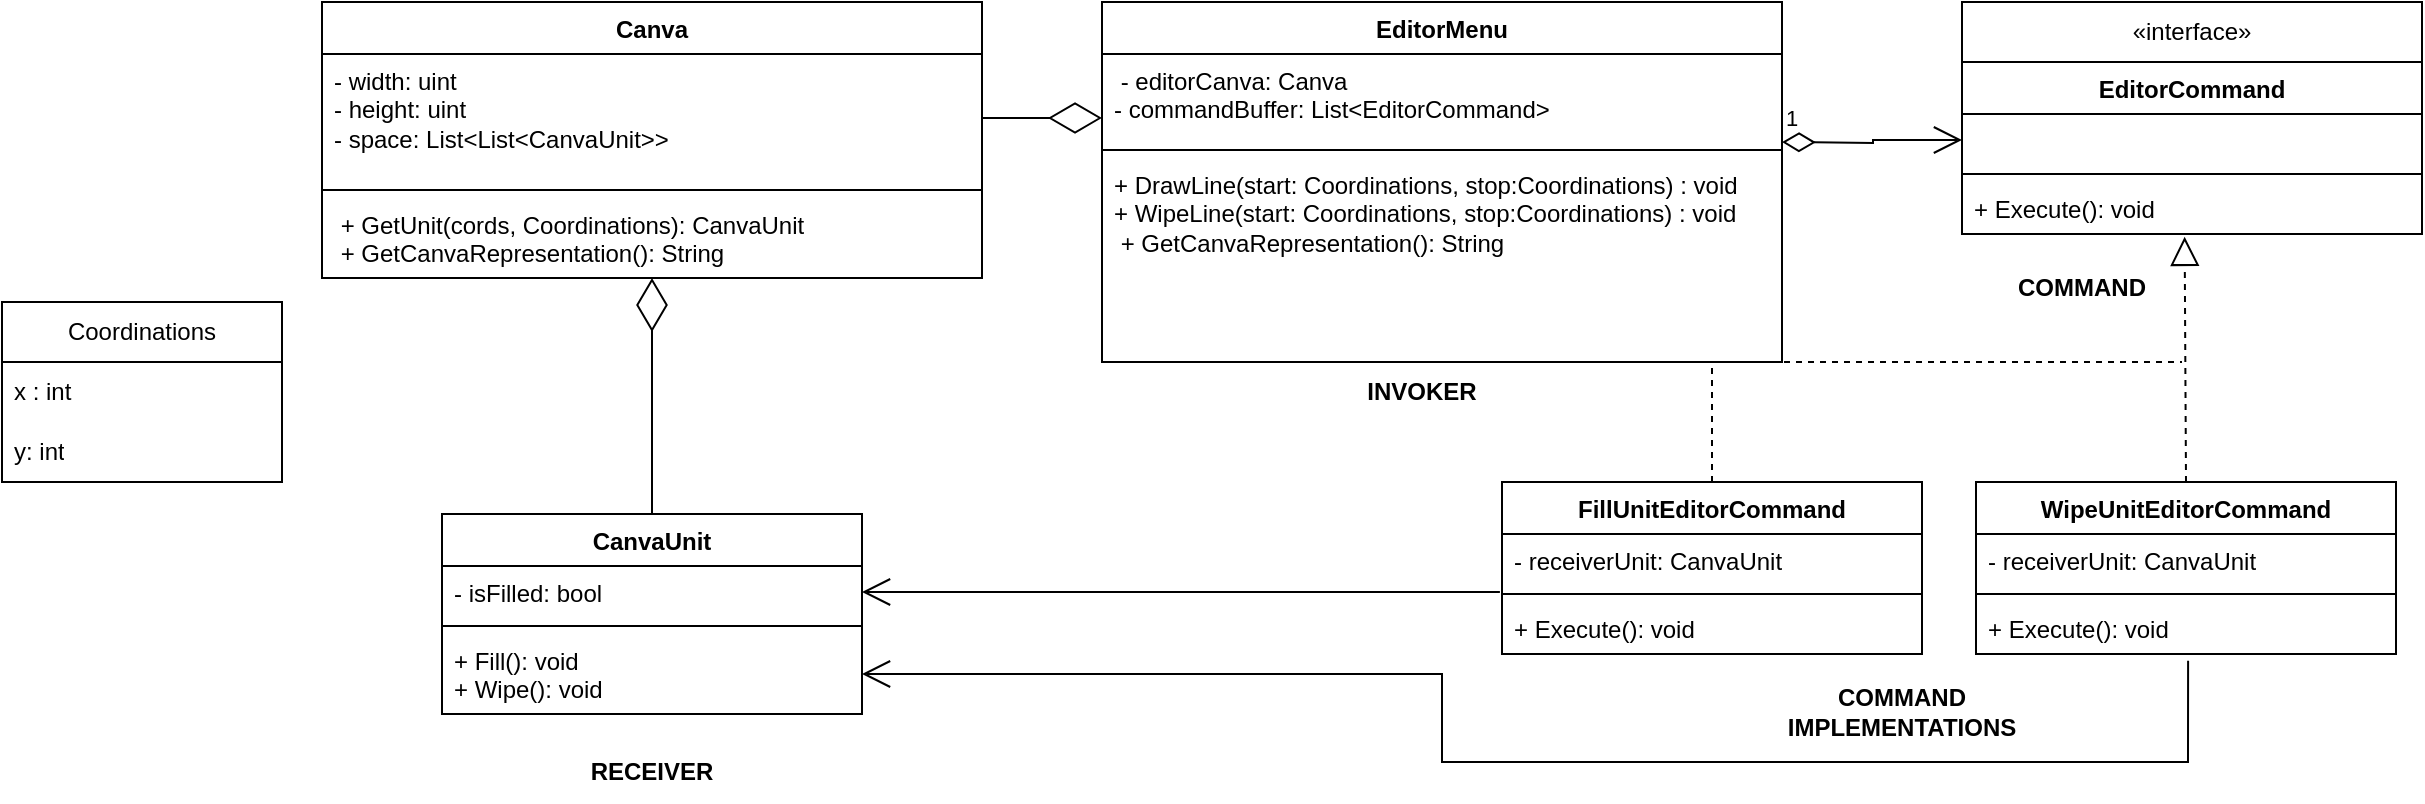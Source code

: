 <mxfile version="21.2.1" type="device">
  <diagram name="Strona-1" id="BchxE57i_t1PECSyct9q">
    <mxGraphModel dx="2103" dy="606" grid="1" gridSize="10" guides="1" tooltips="1" connect="1" arrows="1" fold="1" page="1" pageScale="1" pageWidth="827" pageHeight="1169" math="0" shadow="0">
      <root>
        <mxCell id="0" />
        <mxCell id="1" parent="0" />
        <mxCell id="ITwDlLuQBXxI53-09EQk-1" value="EditorCommand" style="swimlane;fontStyle=1;align=center;verticalAlign=top;childLayout=stackLayout;horizontal=1;startSize=26;horizontalStack=0;resizeParent=1;resizeParentMax=0;resizeLast=0;collapsible=1;marginBottom=0;whiteSpace=wrap;html=1;" parent="1" vertex="1">
          <mxGeometry x="540" y="130" width="230" height="86" as="geometry" />
        </mxCell>
        <mxCell id="ITwDlLuQBXxI53-09EQk-2" value="&amp;nbsp;" style="text;strokeColor=none;fillColor=none;align=left;verticalAlign=top;spacingLeft=4;spacingRight=4;overflow=hidden;rotatable=0;points=[[0,0.5],[1,0.5]];portConstraint=eastwest;whiteSpace=wrap;html=1;" parent="ITwDlLuQBXxI53-09EQk-1" vertex="1">
          <mxGeometry y="26" width="230" height="26" as="geometry" />
        </mxCell>
        <mxCell id="ITwDlLuQBXxI53-09EQk-3" value="" style="line;strokeWidth=1;fillColor=none;align=left;verticalAlign=middle;spacingTop=-1;spacingLeft=3;spacingRight=3;rotatable=0;labelPosition=right;points=[];portConstraint=eastwest;strokeColor=inherit;" parent="ITwDlLuQBXxI53-09EQk-1" vertex="1">
          <mxGeometry y="52" width="230" height="8" as="geometry" />
        </mxCell>
        <mxCell id="ITwDlLuQBXxI53-09EQk-4" value="+ Execute(): void" style="text;strokeColor=none;fillColor=none;align=left;verticalAlign=top;spacingLeft=4;spacingRight=4;overflow=hidden;rotatable=0;points=[[0,0.5],[1,0.5]];portConstraint=eastwest;whiteSpace=wrap;html=1;" parent="ITwDlLuQBXxI53-09EQk-1" vertex="1">
          <mxGeometry y="60" width="230" height="26" as="geometry" />
        </mxCell>
        <mxCell id="ITwDlLuQBXxI53-09EQk-5" value="«interface»&lt;br&gt;" style="html=1;whiteSpace=wrap;" parent="1" vertex="1">
          <mxGeometry x="540" y="100" width="230" height="30" as="geometry" />
        </mxCell>
        <mxCell id="ITwDlLuQBXxI53-09EQk-6" value="FillUnitEditorCommand" style="swimlane;fontStyle=1;align=center;verticalAlign=top;childLayout=stackLayout;horizontal=1;startSize=26;horizontalStack=0;resizeParent=1;resizeParentMax=0;resizeLast=0;collapsible=1;marginBottom=0;whiteSpace=wrap;html=1;" parent="1" vertex="1">
          <mxGeometry x="310" y="340" width="210" height="86" as="geometry" />
        </mxCell>
        <mxCell id="ITwDlLuQBXxI53-09EQk-7" value="- receiverUnit: CanvaUnit" style="text;strokeColor=none;fillColor=none;align=left;verticalAlign=top;spacingLeft=4;spacingRight=4;overflow=hidden;rotatable=0;points=[[0,0.5],[1,0.5]];portConstraint=eastwest;whiteSpace=wrap;html=1;" parent="ITwDlLuQBXxI53-09EQk-6" vertex="1">
          <mxGeometry y="26" width="210" height="26" as="geometry" />
        </mxCell>
        <mxCell id="ITwDlLuQBXxI53-09EQk-8" value="" style="line;strokeWidth=1;fillColor=none;align=left;verticalAlign=middle;spacingTop=-1;spacingLeft=3;spacingRight=3;rotatable=0;labelPosition=right;points=[];portConstraint=eastwest;strokeColor=inherit;" parent="ITwDlLuQBXxI53-09EQk-6" vertex="1">
          <mxGeometry y="52" width="210" height="8" as="geometry" />
        </mxCell>
        <mxCell id="ITwDlLuQBXxI53-09EQk-9" value="+ Execute(): void" style="text;strokeColor=none;fillColor=none;align=left;verticalAlign=top;spacingLeft=4;spacingRight=4;overflow=hidden;rotatable=0;points=[[0,0.5],[1,0.5]];portConstraint=eastwest;whiteSpace=wrap;html=1;" parent="ITwDlLuQBXxI53-09EQk-6" vertex="1">
          <mxGeometry y="60" width="210" height="26" as="geometry" />
        </mxCell>
        <mxCell id="ITwDlLuQBXxI53-09EQk-10" value="WipeUnitEditorCommand" style="swimlane;fontStyle=1;align=center;verticalAlign=top;childLayout=stackLayout;horizontal=1;startSize=26;horizontalStack=0;resizeParent=1;resizeParentMax=0;resizeLast=0;collapsible=1;marginBottom=0;whiteSpace=wrap;html=1;" parent="1" vertex="1">
          <mxGeometry x="547" y="340" width="210" height="86" as="geometry" />
        </mxCell>
        <mxCell id="ITwDlLuQBXxI53-09EQk-11" value="- receiverUnit: CanvaUnit" style="text;strokeColor=none;fillColor=none;align=left;verticalAlign=top;spacingLeft=4;spacingRight=4;overflow=hidden;rotatable=0;points=[[0,0.5],[1,0.5]];portConstraint=eastwest;whiteSpace=wrap;html=1;" parent="ITwDlLuQBXxI53-09EQk-10" vertex="1">
          <mxGeometry y="26" width="210" height="26" as="geometry" />
        </mxCell>
        <mxCell id="ITwDlLuQBXxI53-09EQk-12" value="" style="line;strokeWidth=1;fillColor=none;align=left;verticalAlign=middle;spacingTop=-1;spacingLeft=3;spacingRight=3;rotatable=0;labelPosition=right;points=[];portConstraint=eastwest;strokeColor=inherit;" parent="ITwDlLuQBXxI53-09EQk-10" vertex="1">
          <mxGeometry y="52" width="210" height="8" as="geometry" />
        </mxCell>
        <mxCell id="ITwDlLuQBXxI53-09EQk-13" value="+ Execute(): void" style="text;strokeColor=none;fillColor=none;align=left;verticalAlign=top;spacingLeft=4;spacingRight=4;overflow=hidden;rotatable=0;points=[[0,0.5],[1,0.5]];portConstraint=eastwest;whiteSpace=wrap;html=1;" parent="ITwDlLuQBXxI53-09EQk-10" vertex="1">
          <mxGeometry y="60" width="210" height="26" as="geometry" />
        </mxCell>
        <mxCell id="ITwDlLuQBXxI53-09EQk-18" value="EditorMenu" style="swimlane;fontStyle=1;align=center;verticalAlign=top;childLayout=stackLayout;horizontal=1;startSize=26;horizontalStack=0;resizeParent=1;resizeParentMax=0;resizeLast=0;collapsible=1;marginBottom=0;whiteSpace=wrap;html=1;" parent="1" vertex="1">
          <mxGeometry x="110" y="100" width="340" height="180" as="geometry" />
        </mxCell>
        <mxCell id="ITwDlLuQBXxI53-09EQk-19" value="&amp;nbsp;- editorCanva: Canva&lt;br&gt;- commandBuffer: List&amp;lt;EditorCommand&amp;gt;" style="text;strokeColor=none;fillColor=none;align=left;verticalAlign=top;spacingLeft=4;spacingRight=4;overflow=hidden;rotatable=0;points=[[0,0.5],[1,0.5]];portConstraint=eastwest;whiteSpace=wrap;html=1;" parent="ITwDlLuQBXxI53-09EQk-18" vertex="1">
          <mxGeometry y="26" width="340" height="44" as="geometry" />
        </mxCell>
        <mxCell id="ITwDlLuQBXxI53-09EQk-20" value="" style="line;strokeWidth=1;fillColor=none;align=left;verticalAlign=middle;spacingTop=-1;spacingLeft=3;spacingRight=3;rotatable=0;labelPosition=right;points=[];portConstraint=eastwest;strokeColor=inherit;" parent="ITwDlLuQBXxI53-09EQk-18" vertex="1">
          <mxGeometry y="70" width="340" height="8" as="geometry" />
        </mxCell>
        <mxCell id="ITwDlLuQBXxI53-09EQk-21" value="+ DrawLine(start: Coordinations, stop:Coordinations) : void&lt;br&gt;+ WipeLine(start: Coordinations, stop:Coordinations) : void&amp;nbsp;&lt;br&gt;&amp;nbsp;+ GetCanvaRepresentation(): String" style="text;strokeColor=none;fillColor=none;align=left;verticalAlign=top;spacingLeft=4;spacingRight=4;overflow=hidden;rotatable=0;points=[[0,0.5],[1,0.5]];portConstraint=eastwest;whiteSpace=wrap;html=1;" parent="ITwDlLuQBXxI53-09EQk-18" vertex="1">
          <mxGeometry y="78" width="340" height="102" as="geometry" />
        </mxCell>
        <mxCell id="ITwDlLuQBXxI53-09EQk-22" value="CanvaUnit" style="swimlane;fontStyle=1;align=center;verticalAlign=top;childLayout=stackLayout;horizontal=1;startSize=26;horizontalStack=0;resizeParent=1;resizeParentMax=0;resizeLast=0;collapsible=1;marginBottom=0;whiteSpace=wrap;html=1;" parent="1" vertex="1">
          <mxGeometry x="-220" y="356" width="210" height="100" as="geometry" />
        </mxCell>
        <mxCell id="ITwDlLuQBXxI53-09EQk-23" value="- isFilled: bool" style="text;strokeColor=none;fillColor=none;align=left;verticalAlign=top;spacingLeft=4;spacingRight=4;overflow=hidden;rotatable=0;points=[[0,0.5],[1,0.5]];portConstraint=eastwest;whiteSpace=wrap;html=1;" parent="ITwDlLuQBXxI53-09EQk-22" vertex="1">
          <mxGeometry y="26" width="210" height="26" as="geometry" />
        </mxCell>
        <mxCell id="ITwDlLuQBXxI53-09EQk-24" value="" style="line;strokeWidth=1;fillColor=none;align=left;verticalAlign=middle;spacingTop=-1;spacingLeft=3;spacingRight=3;rotatable=0;labelPosition=right;points=[];portConstraint=eastwest;strokeColor=inherit;" parent="ITwDlLuQBXxI53-09EQk-22" vertex="1">
          <mxGeometry y="52" width="210" height="8" as="geometry" />
        </mxCell>
        <mxCell id="ITwDlLuQBXxI53-09EQk-25" value="+ Fill(): void&lt;br&gt;+ Wipe(): void" style="text;strokeColor=none;fillColor=none;align=left;verticalAlign=top;spacingLeft=4;spacingRight=4;overflow=hidden;rotatable=0;points=[[0,0.5],[1,0.5]];portConstraint=eastwest;whiteSpace=wrap;html=1;" parent="ITwDlLuQBXxI53-09EQk-22" vertex="1">
          <mxGeometry y="60" width="210" height="40" as="geometry" />
        </mxCell>
        <mxCell id="ITwDlLuQBXxI53-09EQk-26" value="Canva" style="swimlane;fontStyle=1;align=center;verticalAlign=top;childLayout=stackLayout;horizontal=1;startSize=26;horizontalStack=0;resizeParent=1;resizeParentMax=0;resizeLast=0;collapsible=1;marginBottom=0;whiteSpace=wrap;html=1;" parent="1" vertex="1">
          <mxGeometry x="-280" y="100" width="330" height="138" as="geometry" />
        </mxCell>
        <mxCell id="ITwDlLuQBXxI53-09EQk-27" value="- width: uint&lt;br&gt;- height: uint&amp;nbsp;&lt;br&gt;- space: List&amp;lt;List&amp;lt;CanvaUnit&amp;gt;&amp;gt;" style="text;strokeColor=none;fillColor=none;align=left;verticalAlign=top;spacingLeft=4;spacingRight=4;overflow=hidden;rotatable=0;points=[[0,0.5],[1,0.5]];portConstraint=eastwest;whiteSpace=wrap;html=1;" parent="ITwDlLuQBXxI53-09EQk-26" vertex="1">
          <mxGeometry y="26" width="330" height="64" as="geometry" />
        </mxCell>
        <mxCell id="ITwDlLuQBXxI53-09EQk-28" value="" style="line;strokeWidth=1;fillColor=none;align=left;verticalAlign=middle;spacingTop=-1;spacingLeft=3;spacingRight=3;rotatable=0;labelPosition=right;points=[];portConstraint=eastwest;strokeColor=inherit;" parent="ITwDlLuQBXxI53-09EQk-26" vertex="1">
          <mxGeometry y="90" width="330" height="8" as="geometry" />
        </mxCell>
        <mxCell id="ITwDlLuQBXxI53-09EQk-29" value="&amp;nbsp;+ GetUnit(cords, Coordinations): CanvaUnit&lt;br&gt;&amp;nbsp;+ GetCanvaRepresentation(): String" style="text;strokeColor=none;fillColor=none;align=left;verticalAlign=top;spacingLeft=4;spacingRight=4;overflow=hidden;rotatable=0;points=[[0,0.5],[1,0.5]];portConstraint=eastwest;whiteSpace=wrap;html=1;" parent="ITwDlLuQBXxI53-09EQk-26" vertex="1">
          <mxGeometry y="98" width="330" height="40" as="geometry" />
        </mxCell>
        <mxCell id="ITwDlLuQBXxI53-09EQk-30" value="" style="endArrow=diamondThin;endFill=0;endSize=24;html=1;rounded=0;exitX=0.5;exitY=0;exitDx=0;exitDy=0;" parent="1" source="ITwDlLuQBXxI53-09EQk-22" target="ITwDlLuQBXxI53-09EQk-29" edge="1">
          <mxGeometry width="160" relative="1" as="geometry">
            <mxPoint x="-70" y="300" as="sourcePoint" />
            <mxPoint x="-70" y="250" as="targetPoint" />
          </mxGeometry>
        </mxCell>
        <mxCell id="ITwDlLuQBXxI53-09EQk-32" value="" style="endArrow=diamondThin;endFill=0;endSize=24;html=1;rounded=0;exitX=1;exitY=0.5;exitDx=0;exitDy=0;" parent="1" source="ITwDlLuQBXxI53-09EQk-27" edge="1">
          <mxGeometry width="160" relative="1" as="geometry">
            <mxPoint x="60" y="312" as="sourcePoint" />
            <mxPoint x="110" y="158" as="targetPoint" />
          </mxGeometry>
        </mxCell>
        <mxCell id="ITwDlLuQBXxI53-09EQk-33" value="" style="endArrow=block;dashed=1;endFill=0;endSize=12;html=1;rounded=0;exitX=0.5;exitY=0;exitDx=0;exitDy=0;entryX=0.484;entryY=1.054;entryDx=0;entryDy=0;entryPerimeter=0;" parent="1" source="ITwDlLuQBXxI53-09EQk-10" target="ITwDlLuQBXxI53-09EQk-4" edge="1">
          <mxGeometry width="160" relative="1" as="geometry">
            <mxPoint x="490" y="270" as="sourcePoint" />
            <mxPoint x="650" y="230" as="targetPoint" />
          </mxGeometry>
        </mxCell>
        <mxCell id="ITwDlLuQBXxI53-09EQk-34" value="" style="endArrow=none;dashed=1;html=1;rounded=0;exitX=0.5;exitY=0;exitDx=0;exitDy=0;" parent="1" source="ITwDlLuQBXxI53-09EQk-6" edge="1">
          <mxGeometry width="50" height="50" relative="1" as="geometry">
            <mxPoint x="450" y="300" as="sourcePoint" />
            <mxPoint x="650" y="280" as="targetPoint" />
            <Array as="points">
              <mxPoint x="415" y="280" />
            </Array>
          </mxGeometry>
        </mxCell>
        <mxCell id="ITwDlLuQBXxI53-09EQk-36" value="" style="endArrow=open;endFill=1;endSize=12;html=1;rounded=0;exitX=-0.005;exitY=1.115;exitDx=0;exitDy=0;entryX=1;entryY=0.5;entryDx=0;entryDy=0;exitPerimeter=0;" parent="1" source="ITwDlLuQBXxI53-09EQk-7" target="ITwDlLuQBXxI53-09EQk-23" edge="1">
          <mxGeometry width="160" relative="1" as="geometry">
            <mxPoint x="70" y="440" as="sourcePoint" />
            <mxPoint x="230" y="440" as="targetPoint" />
          </mxGeometry>
        </mxCell>
        <mxCell id="ITwDlLuQBXxI53-09EQk-40" value="" style="endArrow=open;endFill=1;endSize=12;html=1;rounded=0;exitX=0.505;exitY=1.131;exitDx=0;exitDy=0;entryX=1;entryY=0.5;entryDx=0;entryDy=0;exitPerimeter=0;" parent="1" source="ITwDlLuQBXxI53-09EQk-13" target="ITwDlLuQBXxI53-09EQk-25" edge="1">
          <mxGeometry width="160" relative="1" as="geometry">
            <mxPoint x="649" y="490" as="sourcePoint" />
            <mxPoint x="380" y="490" as="targetPoint" />
            <Array as="points">
              <mxPoint x="653" y="480" />
              <mxPoint x="280" y="480" />
              <mxPoint x="280" y="436" />
            </Array>
          </mxGeometry>
        </mxCell>
        <mxCell id="ITwDlLuQBXxI53-09EQk-41" value="&lt;b&gt;RECEIVER&lt;/b&gt;" style="text;html=1;strokeColor=none;fillColor=none;align=center;verticalAlign=middle;whiteSpace=wrap;rounded=0;" parent="1" vertex="1">
          <mxGeometry x="-145" y="470" width="60" height="30" as="geometry" />
        </mxCell>
        <mxCell id="ITwDlLuQBXxI53-09EQk-42" value="&lt;b&gt;INVOKER&lt;/b&gt;" style="text;html=1;strokeColor=none;fillColor=none;align=center;verticalAlign=middle;whiteSpace=wrap;rounded=0;" parent="1" vertex="1">
          <mxGeometry x="240" y="280" width="60" height="30" as="geometry" />
        </mxCell>
        <mxCell id="ITwDlLuQBXxI53-09EQk-43" value="&lt;b&gt;COMMAND IMPLEMENTATIONS&lt;/b&gt;" style="text;html=1;strokeColor=none;fillColor=none;align=center;verticalAlign=middle;whiteSpace=wrap;rounded=0;" parent="1" vertex="1">
          <mxGeometry x="480" y="440" width="60" height="30" as="geometry" />
        </mxCell>
        <mxCell id="ITwDlLuQBXxI53-09EQk-44" value="&lt;b&gt;COMMAND&lt;/b&gt;" style="text;html=1;strokeColor=none;fillColor=none;align=center;verticalAlign=middle;whiteSpace=wrap;rounded=0;" parent="1" vertex="1">
          <mxGeometry x="570" y="228" width="60" height="30" as="geometry" />
        </mxCell>
        <mxCell id="ITwDlLuQBXxI53-09EQk-45" value="Coordinations" style="swimlane;fontStyle=0;childLayout=stackLayout;horizontal=1;startSize=30;horizontalStack=0;resizeParent=1;resizeParentMax=0;resizeLast=0;collapsible=1;marginBottom=0;whiteSpace=wrap;html=1;" parent="1" vertex="1">
          <mxGeometry x="-440" y="250" width="140" height="90" as="geometry" />
        </mxCell>
        <mxCell id="ITwDlLuQBXxI53-09EQk-46" value="x : int" style="text;strokeColor=none;fillColor=none;align=left;verticalAlign=middle;spacingLeft=4;spacingRight=4;overflow=hidden;points=[[0,0.5],[1,0.5]];portConstraint=eastwest;rotatable=0;whiteSpace=wrap;html=1;" parent="ITwDlLuQBXxI53-09EQk-45" vertex="1">
          <mxGeometry y="30" width="140" height="30" as="geometry" />
        </mxCell>
        <mxCell id="ITwDlLuQBXxI53-09EQk-47" value="y: int" style="text;strokeColor=none;fillColor=none;align=left;verticalAlign=middle;spacingLeft=4;spacingRight=4;overflow=hidden;points=[[0,0.5],[1,0.5]];portConstraint=eastwest;rotatable=0;whiteSpace=wrap;html=1;" parent="ITwDlLuQBXxI53-09EQk-45" vertex="1">
          <mxGeometry y="60" width="140" height="30" as="geometry" />
        </mxCell>
        <mxCell id="ITwDlLuQBXxI53-09EQk-49" value="1" style="endArrow=open;html=1;endSize=12;startArrow=diamondThin;startSize=14;startFill=0;edgeStyle=orthogonalEdgeStyle;align=left;verticalAlign=bottom;rounded=0;entryX=0;entryY=0.5;entryDx=0;entryDy=0;" parent="1" target="ITwDlLuQBXxI53-09EQk-2" edge="1">
          <mxGeometry x="-1" y="3" relative="1" as="geometry">
            <mxPoint x="450" y="170" as="sourcePoint" />
            <mxPoint x="400" y="320" as="targetPoint" />
          </mxGeometry>
        </mxCell>
      </root>
    </mxGraphModel>
  </diagram>
</mxfile>
